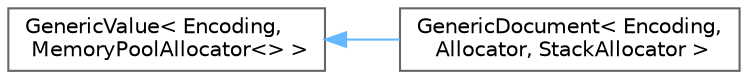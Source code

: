 digraph "Graphical Class Hierarchy"
{
 // LATEX_PDF_SIZE
  bgcolor="transparent";
  edge [fontname=Helvetica,fontsize=10,labelfontname=Helvetica,labelfontsize=10];
  node [fontname=Helvetica,fontsize=10,shape=box,height=0.2,width=0.4];
  rankdir="LR";
  Node0 [id="Node000000",label="GenericValue\< Encoding,\l MemoryPoolAllocator\<\> \>",height=0.2,width=0.4,color="grey40", fillcolor="white", style="filled",URL="$class_generic_value.html",tooltip=" "];
  Node0 -> Node1 [id="edge6_Node000000_Node000001",dir="back",color="steelblue1",style="solid",tooltip=" "];
  Node1 [id="Node000001",label="GenericDocument\< Encoding,\l Allocator, StackAllocator \>",height=0.2,width=0.4,color="grey40", fillcolor="white", style="filled",URL="$class_generic_document.html",tooltip="A document for parsing JSON text as DOM."];
}
